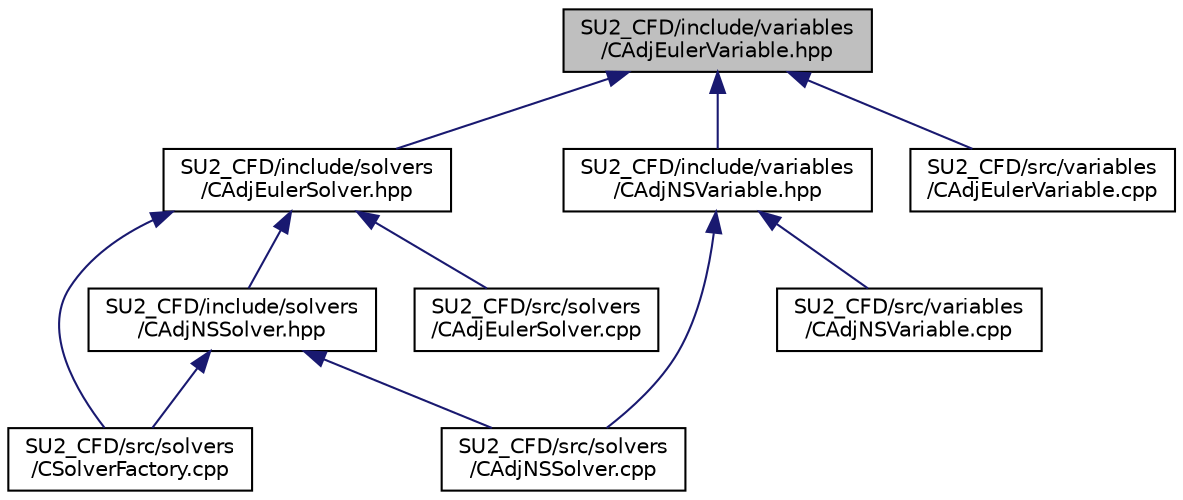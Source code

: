 digraph "SU2_CFD/include/variables/CAdjEulerVariable.hpp"
{
 // LATEX_PDF_SIZE
  edge [fontname="Helvetica",fontsize="10",labelfontname="Helvetica",labelfontsize="10"];
  node [fontname="Helvetica",fontsize="10",shape=record];
  Node1 [label="SU2_CFD/include/variables\l/CAdjEulerVariable.hpp",height=0.2,width=0.4,color="black", fillcolor="grey75", style="filled", fontcolor="black",tooltip="Main class for defining the variables of the adjoint Euler solver."];
  Node1 -> Node2 [dir="back",color="midnightblue",fontsize="10",style="solid",fontname="Helvetica"];
  Node2 [label="SU2_CFD/include/solvers\l/CAdjEulerSolver.hpp",height=0.2,width=0.4,color="black", fillcolor="white", style="filled",URL="$CAdjEulerSolver_8hpp.html",tooltip="Headers of the CAdjEulerSolver class."];
  Node2 -> Node3 [dir="back",color="midnightblue",fontsize="10",style="solid",fontname="Helvetica"];
  Node3 [label="SU2_CFD/include/solvers\l/CAdjNSSolver.hpp",height=0.2,width=0.4,color="black", fillcolor="white", style="filled",URL="$CAdjNSSolver_8hpp.html",tooltip="Headers of the CAdjNSSolver class."];
  Node3 -> Node4 [dir="back",color="midnightblue",fontsize="10",style="solid",fontname="Helvetica"];
  Node4 [label="SU2_CFD/src/solvers\l/CAdjNSSolver.cpp",height=0.2,width=0.4,color="black", fillcolor="white", style="filled",URL="$CAdjNSSolver_8cpp.html",tooltip="Main subroutines for solving Navier-Stokes adjoint problems."];
  Node3 -> Node5 [dir="back",color="midnightblue",fontsize="10",style="solid",fontname="Helvetica"];
  Node5 [label="SU2_CFD/src/solvers\l/CSolverFactory.cpp",height=0.2,width=0.4,color="black", fillcolor="white", style="filled",URL="$CSolverFactory_8cpp.html",tooltip="Main subroutines for CSolverFactoryclass."];
  Node2 -> Node6 [dir="back",color="midnightblue",fontsize="10",style="solid",fontname="Helvetica"];
  Node6 [label="SU2_CFD/src/solvers\l/CAdjEulerSolver.cpp",height=0.2,width=0.4,color="black", fillcolor="white", style="filled",URL="$CAdjEulerSolver_8cpp.html",tooltip="Main subroutines for solving Euler adjoint problems."];
  Node2 -> Node5 [dir="back",color="midnightblue",fontsize="10",style="solid",fontname="Helvetica"];
  Node1 -> Node7 [dir="back",color="midnightblue",fontsize="10",style="solid",fontname="Helvetica"];
  Node7 [label="SU2_CFD/include/variables\l/CAdjNSVariable.hpp",height=0.2,width=0.4,color="black", fillcolor="white", style="filled",URL="$CAdjNSVariable_8hpp.html",tooltip="Main class for defining the variables of the adjoint Navier-Stokes solver."];
  Node7 -> Node4 [dir="back",color="midnightblue",fontsize="10",style="solid",fontname="Helvetica"];
  Node7 -> Node8 [dir="back",color="midnightblue",fontsize="10",style="solid",fontname="Helvetica"];
  Node8 [label="SU2_CFD/src/variables\l/CAdjNSVariable.cpp",height=0.2,width=0.4,color="black", fillcolor="white", style="filled",URL="$CAdjNSVariable_8cpp.html",tooltip="Definition of the solution fields."];
  Node1 -> Node9 [dir="back",color="midnightblue",fontsize="10",style="solid",fontname="Helvetica"];
  Node9 [label="SU2_CFD/src/variables\l/CAdjEulerVariable.cpp",height=0.2,width=0.4,color="black", fillcolor="white", style="filled",URL="$CAdjEulerVariable_8cpp.html",tooltip="Definition of the solution fields."];
}
